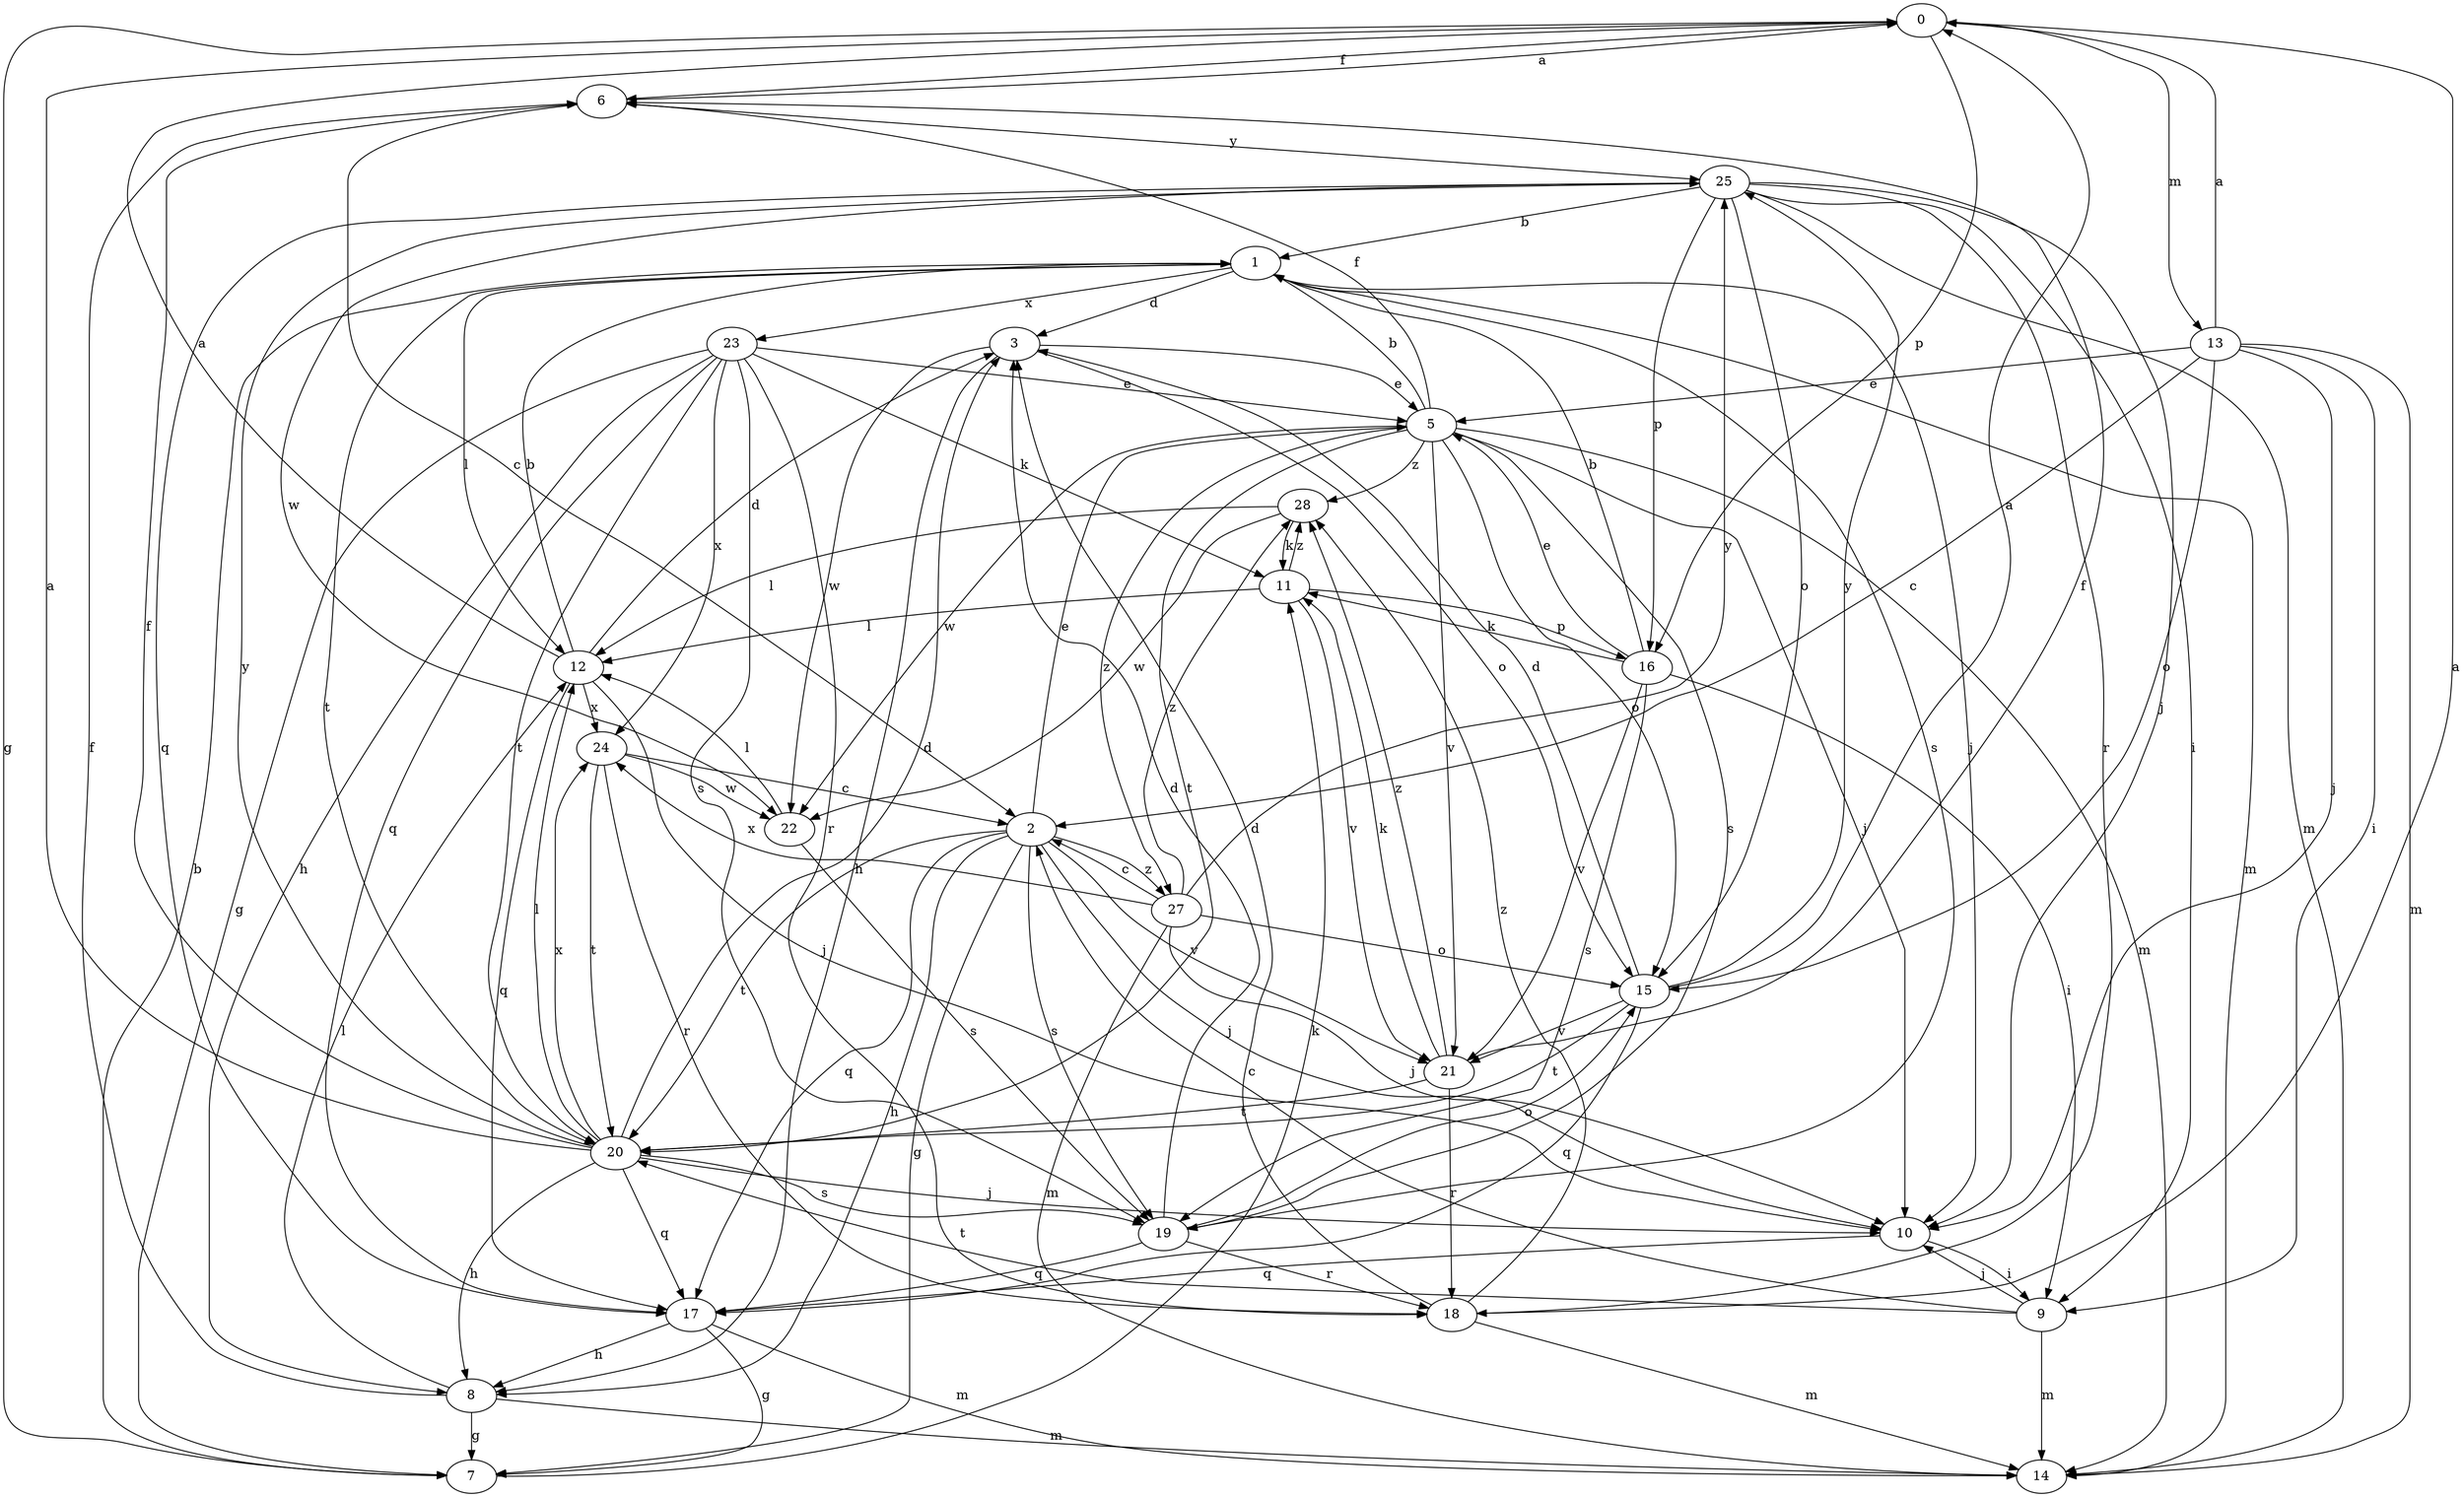 strict digraph  {
0;
1;
2;
3;
5;
6;
7;
8;
9;
10;
11;
12;
13;
14;
15;
16;
17;
18;
19;
20;
21;
22;
23;
24;
25;
27;
28;
0 -> 6  [label=f];
0 -> 7  [label=g];
0 -> 13  [label=m];
0 -> 16  [label=p];
1 -> 3  [label=d];
1 -> 10  [label=j];
1 -> 12  [label=l];
1 -> 14  [label=m];
1 -> 19  [label=s];
1 -> 20  [label=t];
1 -> 23  [label=x];
2 -> 5  [label=e];
2 -> 7  [label=g];
2 -> 8  [label=h];
2 -> 10  [label=j];
2 -> 17  [label=q];
2 -> 19  [label=s];
2 -> 20  [label=t];
2 -> 21  [label=v];
2 -> 27  [label=z];
3 -> 5  [label=e];
3 -> 8  [label=h];
3 -> 15  [label=o];
3 -> 22  [label=w];
5 -> 1  [label=b];
5 -> 6  [label=f];
5 -> 10  [label=j];
5 -> 14  [label=m];
5 -> 15  [label=o];
5 -> 19  [label=s];
5 -> 20  [label=t];
5 -> 21  [label=v];
5 -> 22  [label=w];
5 -> 27  [label=z];
5 -> 28  [label=z];
6 -> 0  [label=a];
6 -> 2  [label=c];
6 -> 25  [label=y];
7 -> 1  [label=b];
7 -> 11  [label=k];
8 -> 6  [label=f];
8 -> 7  [label=g];
8 -> 12  [label=l];
8 -> 14  [label=m];
9 -> 2  [label=c];
9 -> 10  [label=j];
9 -> 14  [label=m];
9 -> 20  [label=t];
10 -> 9  [label=i];
10 -> 17  [label=q];
11 -> 12  [label=l];
11 -> 16  [label=p];
11 -> 21  [label=v];
11 -> 28  [label=z];
12 -> 0  [label=a];
12 -> 1  [label=b];
12 -> 3  [label=d];
12 -> 10  [label=j];
12 -> 17  [label=q];
12 -> 24  [label=x];
13 -> 0  [label=a];
13 -> 2  [label=c];
13 -> 5  [label=e];
13 -> 9  [label=i];
13 -> 10  [label=j];
13 -> 14  [label=m];
13 -> 15  [label=o];
15 -> 0  [label=a];
15 -> 3  [label=d];
15 -> 17  [label=q];
15 -> 20  [label=t];
15 -> 21  [label=v];
15 -> 25  [label=y];
16 -> 1  [label=b];
16 -> 5  [label=e];
16 -> 9  [label=i];
16 -> 11  [label=k];
16 -> 19  [label=s];
16 -> 21  [label=v];
17 -> 7  [label=g];
17 -> 8  [label=h];
17 -> 14  [label=m];
18 -> 0  [label=a];
18 -> 3  [label=d];
18 -> 14  [label=m];
18 -> 28  [label=z];
19 -> 3  [label=d];
19 -> 15  [label=o];
19 -> 17  [label=q];
19 -> 18  [label=r];
20 -> 0  [label=a];
20 -> 3  [label=d];
20 -> 6  [label=f];
20 -> 8  [label=h];
20 -> 10  [label=j];
20 -> 12  [label=l];
20 -> 17  [label=q];
20 -> 19  [label=s];
20 -> 24  [label=x];
20 -> 25  [label=y];
21 -> 6  [label=f];
21 -> 11  [label=k];
21 -> 18  [label=r];
21 -> 20  [label=t];
21 -> 28  [label=z];
22 -> 12  [label=l];
22 -> 19  [label=s];
23 -> 5  [label=e];
23 -> 7  [label=g];
23 -> 8  [label=h];
23 -> 11  [label=k];
23 -> 17  [label=q];
23 -> 18  [label=r];
23 -> 19  [label=s];
23 -> 20  [label=t];
23 -> 24  [label=x];
24 -> 2  [label=c];
24 -> 18  [label=r];
24 -> 20  [label=t];
24 -> 22  [label=w];
25 -> 1  [label=b];
25 -> 9  [label=i];
25 -> 10  [label=j];
25 -> 14  [label=m];
25 -> 15  [label=o];
25 -> 16  [label=p];
25 -> 17  [label=q];
25 -> 18  [label=r];
25 -> 22  [label=w];
27 -> 2  [label=c];
27 -> 10  [label=j];
27 -> 14  [label=m];
27 -> 15  [label=o];
27 -> 24  [label=x];
27 -> 25  [label=y];
27 -> 28  [label=z];
28 -> 11  [label=k];
28 -> 12  [label=l];
28 -> 22  [label=w];
}
